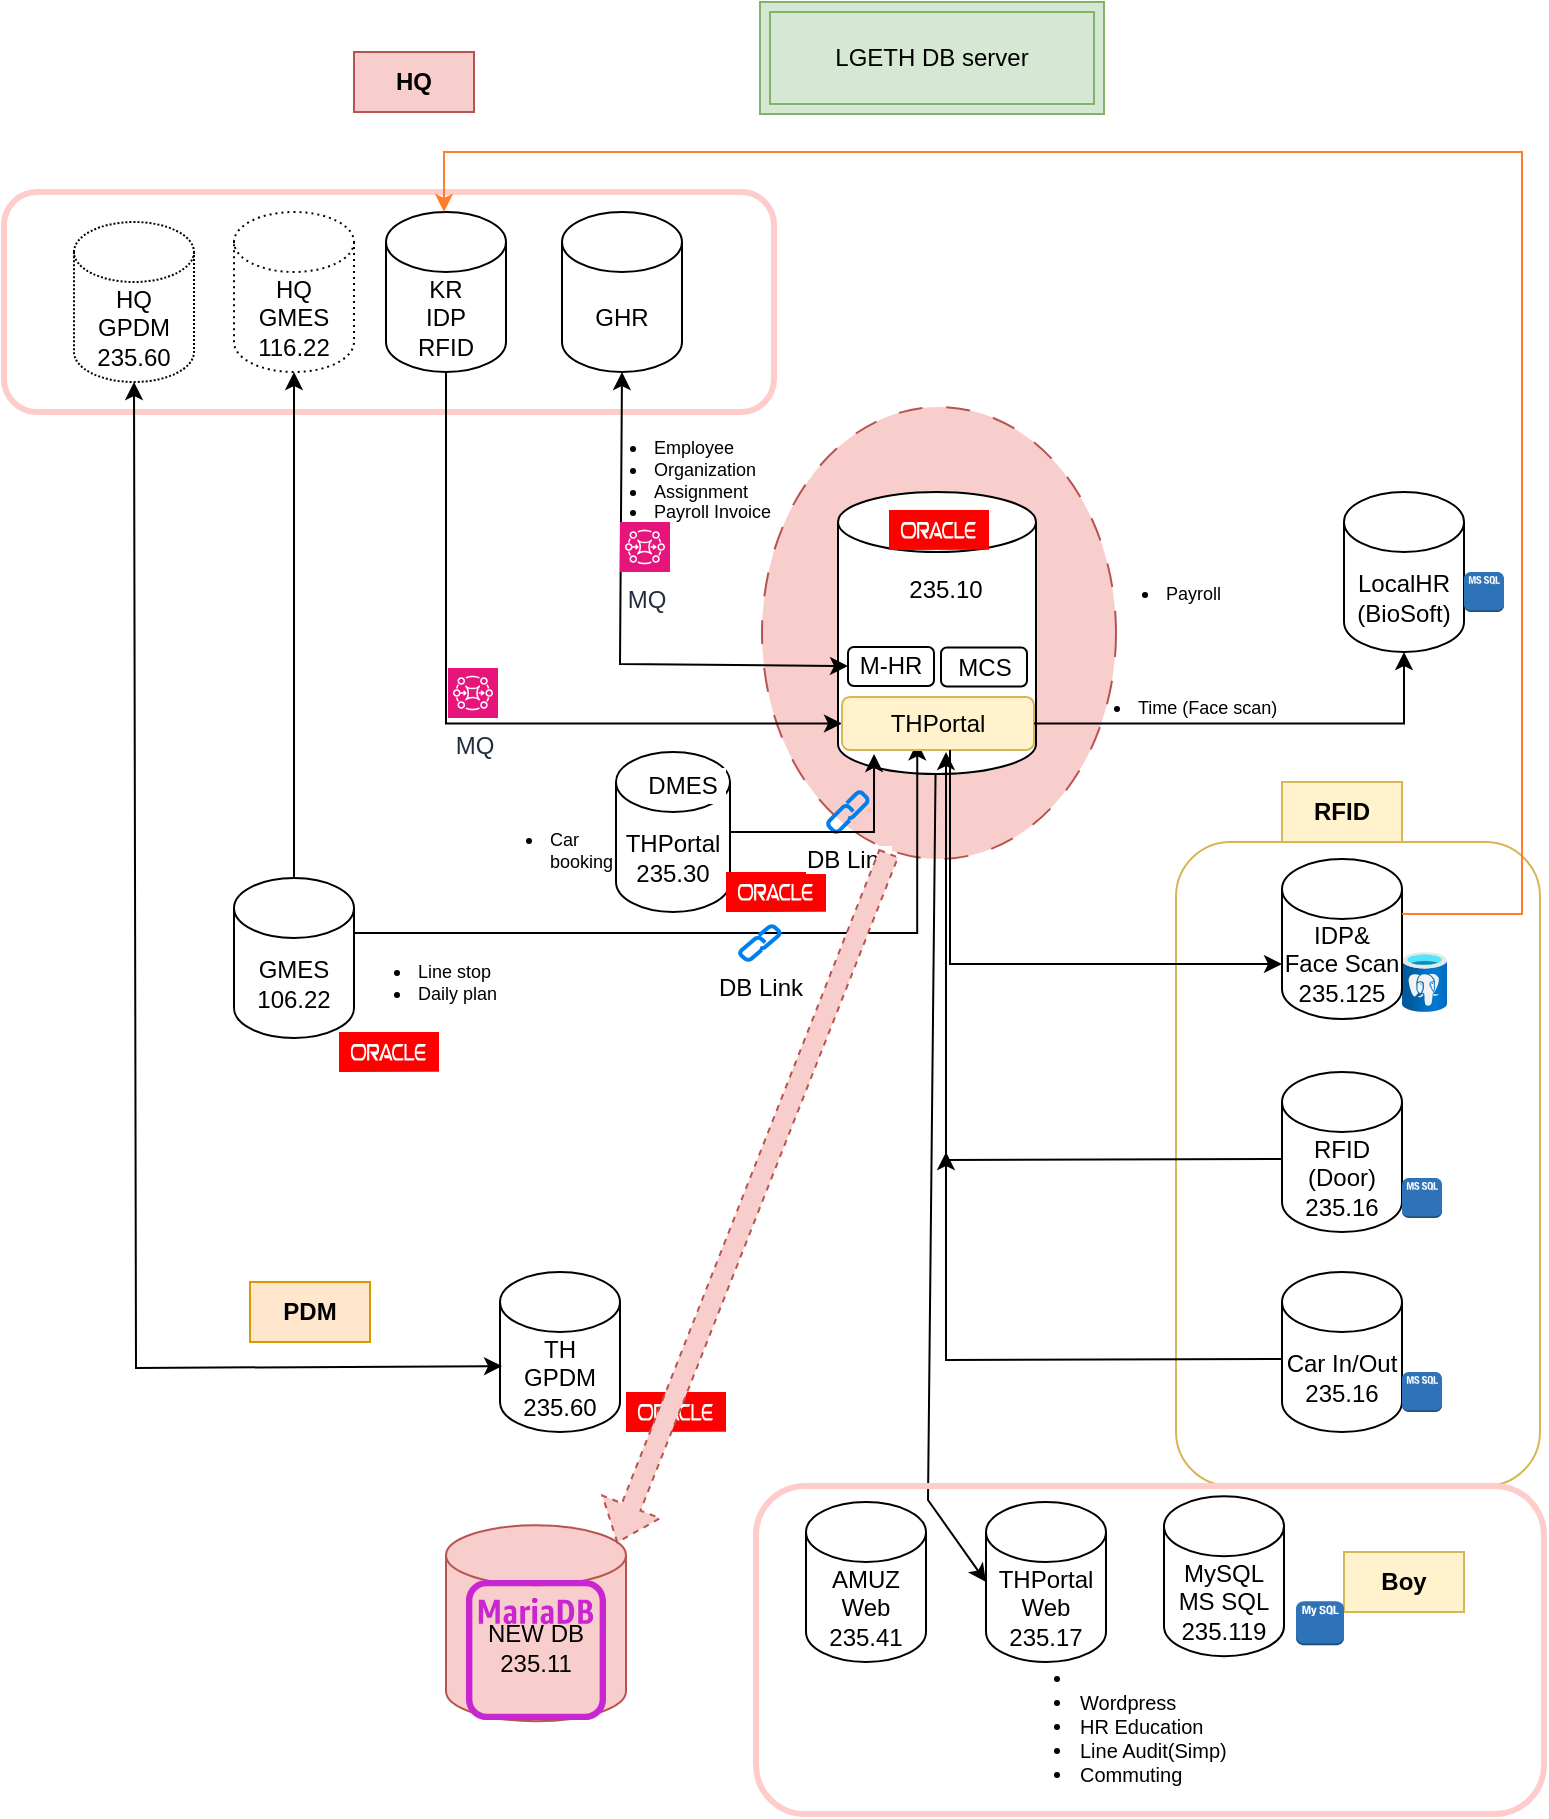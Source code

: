 <mxfile version="24.8.6" pages="2">
  <diagram name="Page-1" id="5AF6-LDdDt3WVMeP3-I-">
    <mxGraphModel dx="1188" dy="759" grid="1" gridSize="11" guides="1" tooltips="1" connect="1" arrows="1" fold="1" page="1" pageScale="1" pageWidth="850" pageHeight="1100" math="0" shadow="0">
      <root>
        <mxCell id="0" />
        <mxCell id="1" parent="0" />
        <mxCell id="Fd8v1-B2ItSO-URBfw7D-23" value="" style="ellipse;whiteSpace=wrap;html=1;dashed=1;dashPattern=12 12;fillColor=#f8cecc;strokeColor=#b85450;" vertex="1" parent="1">
          <mxGeometry x="401" y="212.5" width="177" height="226" as="geometry" />
        </mxCell>
        <mxCell id="Q6dyt-afnQoV5AG14skn-2" value="" style="shape=cylinder3;whiteSpace=wrap;html=1;boundedLbl=1;backgroundOutline=1;size=15;" parent="1" vertex="1">
          <mxGeometry x="439" y="255" width="99" height="141" as="geometry" />
        </mxCell>
        <mxCell id="Fd8v1-B2ItSO-URBfw7D-4" value="235.10" style="rounded=0;whiteSpace=wrap;html=1;strokeColor=none;" vertex="1" parent="1">
          <mxGeometry x="454" y="293" width="78" height="22" as="geometry" />
        </mxCell>
        <mxCell id="Q6dyt-afnQoV5AG14skn-96" value="" style="rounded=1;whiteSpace=wrap;html=1;fillColor=none;strokeColor=#d6b656;gradientColor=none;" parent="1" vertex="1">
          <mxGeometry x="608" y="430" width="182" height="322" as="geometry" />
        </mxCell>
        <mxCell id="Q6dyt-afnQoV5AG14skn-94" value="" style="rounded=1;whiteSpace=wrap;html=1;fillColor=none;strokeColor=#FFCCCC;strokeWidth=3;" parent="1" vertex="1">
          <mxGeometry x="22" y="105" width="385" height="110" as="geometry" />
        </mxCell>
        <mxCell id="Q6dyt-afnQoV5AG14skn-1" value="GHR" style="shape=cylinder3;whiteSpace=wrap;html=1;boundedLbl=1;backgroundOutline=1;size=15;" parent="1" vertex="1">
          <mxGeometry x="301" y="115" width="60" height="80" as="geometry" />
        </mxCell>
        <mxCell id="Q6dyt-afnQoV5AG14skn-11" value="" style="endArrow=classic;startArrow=classic;html=1;rounded=0;exitX=0.5;exitY=1;exitDx=0;exitDy=0;exitPerimeter=0;" parent="1" source="Q6dyt-afnQoV5AG14skn-1" target="Fd8v1-B2ItSO-URBfw7D-5" edge="1">
          <mxGeometry width="50" height="50" relative="1" as="geometry">
            <mxPoint x="242" y="355" as="sourcePoint" />
            <mxPoint x="292" y="305" as="targetPoint" />
            <Array as="points">
              <mxPoint x="330" y="341" />
            </Array>
          </mxGeometry>
        </mxCell>
        <mxCell id="Q6dyt-afnQoV5AG14skn-14" value="" style="dashed=0;outlineConnect=0;html=1;align=center;labelPosition=center;verticalLabelPosition=bottom;verticalAlign=top;shape=mxgraph.weblogos.oracle;fillColor=#FF0000;strokeColor=none" parent="1" vertex="1">
          <mxGeometry x="464.5" y="264" width="50" height="20" as="geometry" />
        </mxCell>
        <mxCell id="Q6dyt-afnQoV5AG14skn-28" value="LocalHR&lt;br&gt;(BioSoft)" style="shape=cylinder3;whiteSpace=wrap;html=1;boundedLbl=1;backgroundOutline=1;size=15;" parent="1" vertex="1">
          <mxGeometry x="692" y="255" width="60" height="80" as="geometry" />
        </mxCell>
        <mxCell id="Q6dyt-afnQoV5AG14skn-30" value="&lt;ul style=&quot;font-size: 9px;&quot;&gt;&lt;li style=&quot;font-size: 9px;&quot;&gt;Employee&lt;/li&gt;&lt;li style=&quot;font-size: 9px;&quot;&gt;Organization&lt;/li&gt;&lt;li style=&quot;font-size: 9px;&quot;&gt;Assignment&lt;/li&gt;&lt;li style=&quot;font-size: 9px;&quot;&gt;Payroll Invoice&lt;/li&gt;&lt;/ul&gt;" style="text;strokeColor=none;align=left;fillColor=none;html=1;verticalAlign=middle;whiteSpace=wrap;rounded=0;fontSize=9;" parent="1" vertex="1">
          <mxGeometry x="304.5" y="214" width="160" height="70" as="geometry" />
        </mxCell>
        <mxCell id="Q6dyt-afnQoV5AG14skn-32" value="&lt;ul style=&quot;font-size: 9px;&quot;&gt;&lt;li style=&quot;font-size: 9px;&quot;&gt;Payroll&lt;/li&gt;&lt;/ul&gt;" style="text;strokeColor=none;align=left;fillColor=none;html=1;verticalAlign=middle;whiteSpace=wrap;rounded=0;fontSize=9;" parent="1" vertex="1">
          <mxGeometry x="561" y="286" width="88" height="39" as="geometry" />
        </mxCell>
        <mxCell id="Q6dyt-afnQoV5AG14skn-35" value="MQ" style="sketch=0;points=[[0,0,0],[0.25,0,0],[0.5,0,0],[0.75,0,0],[1,0,0],[0,1,0],[0.25,1,0],[0.5,1,0],[0.75,1,0],[1,1,0],[0,0.25,0],[0,0.5,0],[0,0.75,0],[1,0.25,0],[1,0.5,0],[1,0.75,0]];outlineConnect=0;fontColor=#232F3E;fillColor=#E7157B;strokeColor=#ffffff;dashed=0;verticalLabelPosition=bottom;verticalAlign=top;align=center;html=1;fontSize=12;fontStyle=0;aspect=fixed;shape=mxgraph.aws4.resourceIcon;resIcon=mxgraph.aws4.mq;" parent="1" vertex="1">
          <mxGeometry x="330" y="270" width="25" height="25" as="geometry" />
        </mxCell>
        <mxCell id="Q6dyt-afnQoV5AG14skn-130" value="" style="edgeStyle=orthogonalEdgeStyle;rounded=0;orthogonalLoop=1;jettySize=auto;html=1;" parent="1" source="Q6dyt-afnQoV5AG14skn-44" target="Q6dyt-afnQoV5AG14skn-129" edge="1">
          <mxGeometry relative="1" as="geometry" />
        </mxCell>
        <mxCell id="Q6dyt-afnQoV5AG14skn-44" value="GMES&lt;br&gt;106.22" style="shape=cylinder3;whiteSpace=wrap;html=1;boundedLbl=1;backgroundOutline=1;size=15;" parent="1" vertex="1">
          <mxGeometry x="137" y="448" width="60" height="80" as="geometry" />
        </mxCell>
        <mxCell id="Q6dyt-afnQoV5AG14skn-45" value="" style="dashed=0;outlineConnect=0;html=1;align=center;labelPosition=center;verticalLabelPosition=bottom;verticalAlign=top;shape=mxgraph.weblogos.oracle;fillColor=#FF0000;strokeColor=none" parent="1" vertex="1">
          <mxGeometry x="189.5" y="525" width="50" height="20" as="geometry" />
        </mxCell>
        <mxCell id="Q6dyt-afnQoV5AG14skn-46" value="THPortal&lt;br&gt;235.30" style="shape=cylinder3;whiteSpace=wrap;html=1;boundedLbl=1;backgroundOutline=1;size=15;" parent="1" vertex="1">
          <mxGeometry x="328" y="385" width="57" height="80" as="geometry" />
        </mxCell>
        <mxCell id="Q6dyt-afnQoV5AG14skn-47" value="" style="dashed=0;outlineConnect=0;html=1;align=center;labelPosition=center;verticalLabelPosition=bottom;verticalAlign=top;shape=mxgraph.weblogos.oracle;fillColor=#FF0000;strokeColor=none" parent="1" vertex="1">
          <mxGeometry x="383" y="445" width="50" height="20" as="geometry" />
        </mxCell>
        <mxCell id="lLpENYsSZ-zx2UN3gXtN-9" value="" style="edgeStyle=orthogonalEdgeStyle;rounded=0;orthogonalLoop=1;jettySize=auto;html=1;entryX=0.392;entryY=0.855;entryDx=0;entryDy=0;entryPerimeter=0;exitX=1;exitY=0;exitDx=0;exitDy=27.5;exitPerimeter=0;" edge="1" parent="1" source="Q6dyt-afnQoV5AG14skn-44" target="Fd8v1-B2ItSO-URBfw7D-7">
          <mxGeometry relative="1" as="geometry">
            <mxPoint x="462" y="462" as="targetPoint" />
          </mxGeometry>
        </mxCell>
        <mxCell id="Q6dyt-afnQoV5AG14skn-51" value="&lt;ul style=&quot;font-size: 9px;&quot;&gt;&lt;li style=&quot;font-size: 9px;&quot;&gt;Line stop&lt;/li&gt;&lt;li style=&quot;font-size: 9px;&quot;&gt;Daily plan&lt;/li&gt;&lt;/ul&gt;" style="text;strokeColor=none;align=left;fillColor=none;html=1;verticalAlign=middle;whiteSpace=wrap;rounded=0;fontSize=9;" parent="1" vertex="1">
          <mxGeometry x="187" y="481.5" width="90" height="37" as="geometry" />
        </mxCell>
        <mxCell id="Q6dyt-afnQoV5AG14skn-52" value="DB Link" style="html=1;verticalLabelPosition=bottom;align=center;labelBackgroundColor=#ffffff;verticalAlign=top;strokeWidth=2;strokeColor=#0080F0;shadow=0;dashed=0;shape=mxgraph.ios7.icons.link;" parent="1" vertex="1">
          <mxGeometry x="390" y="472" width="20" height="17" as="geometry" />
        </mxCell>
        <mxCell id="Q6dyt-afnQoV5AG14skn-58" value="RFID&lt;br&gt;(Door)&lt;br&gt;235.16" style="shape=cylinder3;whiteSpace=wrap;html=1;boundedLbl=1;backgroundOutline=1;size=15;" parent="1" vertex="1">
          <mxGeometry x="661" y="545" width="60" height="80" as="geometry" />
        </mxCell>
        <mxCell id="Fd8v1-B2ItSO-URBfw7D-8" style="edgeStyle=orthogonalEdgeStyle;rounded=0;orthogonalLoop=1;jettySize=auto;html=1;exitX=0.5;exitY=1;exitDx=0;exitDy=0;exitPerimeter=0;entryX=0;entryY=0.5;entryDx=0;entryDy=0;" edge="1" parent="1" source="Q6dyt-afnQoV5AG14skn-57" target="Fd8v1-B2ItSO-URBfw7D-7">
          <mxGeometry relative="1" as="geometry" />
        </mxCell>
        <mxCell id="Q6dyt-afnQoV5AG14skn-57" value="KR&lt;div&gt;IDP&lt;br&gt;RFID&lt;/div&gt;" style="shape=cylinder3;whiteSpace=wrap;html=1;boundedLbl=1;backgroundOutline=1;size=15;" parent="1" vertex="1">
          <mxGeometry x="213" y="115" width="60" height="80" as="geometry" />
        </mxCell>
        <mxCell id="Q6dyt-afnQoV5AG14skn-61" value="Car In/Out&lt;br&gt;235.16" style="shape=cylinder3;whiteSpace=wrap;html=1;boundedLbl=1;backgroundOutline=1;size=15;" parent="1" vertex="1">
          <mxGeometry x="661" y="645" width="60" height="80" as="geometry" />
        </mxCell>
        <mxCell id="Q6dyt-afnQoV5AG14skn-82" value="" style="outlineConnect=0;dashed=0;verticalLabelPosition=bottom;verticalAlign=top;align=center;html=1;shape=mxgraph.aws3.ms_sql_instance_2;fillColor=#2E73B8;gradientColor=none;" parent="1" vertex="1">
          <mxGeometry x="752" y="295" width="20" height="20" as="geometry" />
        </mxCell>
        <mxCell id="Q6dyt-afnQoV5AG14skn-83" value="" style="outlineConnect=0;dashed=0;verticalLabelPosition=bottom;verticalAlign=top;align=center;html=1;shape=mxgraph.aws3.ms_sql_instance_2;fillColor=#2E73B8;gradientColor=none;" parent="1" vertex="1">
          <mxGeometry x="721" y="598" width="20" height="20" as="geometry" />
        </mxCell>
        <mxCell id="Q6dyt-afnQoV5AG14skn-84" value="" style="outlineConnect=0;dashed=0;verticalLabelPosition=bottom;verticalAlign=top;align=center;html=1;shape=mxgraph.aws3.ms_sql_instance_2;fillColor=#2E73B8;gradientColor=none;" parent="1" vertex="1">
          <mxGeometry x="721" y="695" width="20" height="20" as="geometry" />
        </mxCell>
        <mxCell id="Q6dyt-afnQoV5AG14skn-88" value="" style="endArrow=classic;html=1;rounded=0;exitX=0;exitY=0;exitDx=0;exitDy=52.5;exitPerimeter=0;" parent="1" edge="1">
          <mxGeometry width="50" height="50" relative="1" as="geometry">
            <mxPoint x="661" y="588.5" as="sourcePoint" />
            <mxPoint x="493" y="385" as="targetPoint" />
            <Array as="points">
              <mxPoint x="493" y="589" />
            </Array>
          </mxGeometry>
        </mxCell>
        <mxCell id="Q6dyt-afnQoV5AG14skn-89" value="" style="endArrow=classic;html=1;rounded=0;exitX=0;exitY=0;exitDx=0;exitDy=52.5;exitPerimeter=0;" parent="1" edge="1">
          <mxGeometry width="50" height="50" relative="1" as="geometry">
            <mxPoint x="661" y="688.5" as="sourcePoint" />
            <mxPoint x="493" y="585" as="targetPoint" />
            <Array as="points">
              <mxPoint x="493" y="689" />
            </Array>
          </mxGeometry>
        </mxCell>
        <mxCell id="Q6dyt-afnQoV5AG14skn-91" value="MQ" style="sketch=0;points=[[0,0,0],[0.25,0,0],[0.5,0,0],[0.75,0,0],[1,0,0],[0,1,0],[0.25,1,0],[0.5,1,0],[0.75,1,0],[1,1,0],[0,0.25,0],[0,0.5,0],[0,0.75,0],[1,0.25,0],[1,0.5,0],[1,0.75,0]];outlineConnect=0;fontColor=#232F3E;fillColor=#E7157B;strokeColor=#ffffff;dashed=0;verticalLabelPosition=bottom;verticalAlign=top;align=center;html=1;fontSize=12;fontStyle=0;aspect=fixed;shape=mxgraph.aws4.resourceIcon;resIcon=mxgraph.aws4.mq;" parent="1" vertex="1">
          <mxGeometry x="244" y="343" width="25" height="25" as="geometry" />
        </mxCell>
        <mxCell id="Q6dyt-afnQoV5AG14skn-95" value="LGETH DB server" style="shape=ext;margin=3;double=1;whiteSpace=wrap;html=1;align=center;fillColor=#d5e8d4;strokeColor=#82b366;" parent="1" vertex="1">
          <mxGeometry x="400" y="10" width="172" height="56" as="geometry" />
        </mxCell>
        <mxCell id="Q6dyt-afnQoV5AG14skn-99" value="RFID" style="text;html=1;strokeColor=#d6b656;fillColor=#fff2cc;align=center;verticalAlign=middle;whiteSpace=wrap;rounded=0;fontStyle=1" parent="1" vertex="1">
          <mxGeometry x="661" y="400" width="60" height="30" as="geometry" />
        </mxCell>
        <mxCell id="Q6dyt-afnQoV5AG14skn-100" value="TH&lt;br&gt;GPDM&lt;br&gt;235.60" style="shape=cylinder3;whiteSpace=wrap;html=1;boundedLbl=1;backgroundOutline=1;size=15;" parent="1" vertex="1">
          <mxGeometry x="270" y="645" width="60" height="80" as="geometry" />
        </mxCell>
        <mxCell id="Q6dyt-afnQoV5AG14skn-101" value="" style="dashed=0;outlineConnect=0;html=1;align=center;labelPosition=center;verticalLabelPosition=bottom;verticalAlign=top;shape=mxgraph.weblogos.oracle;fillColor=#FF0000;strokeColor=none" parent="1" vertex="1">
          <mxGeometry x="333" y="705" width="50" height="20" as="geometry" />
        </mxCell>
        <mxCell id="Q6dyt-afnQoV5AG14skn-102" value="THPortal&lt;br&gt;Web&lt;br&gt;235.17" style="shape=cylinder3;whiteSpace=wrap;html=1;boundedLbl=1;backgroundOutline=1;size=15;" parent="1" vertex="1">
          <mxGeometry x="513" y="760" width="60" height="80" as="geometry" />
        </mxCell>
        <mxCell id="Q6dyt-afnQoV5AG14skn-107" value="" style="image;aspect=fixed;html=1;points=[];align=center;fontSize=12;image=img/lib/azure2/databases/Azure_Database_PostgreSQL_Server.svg;" parent="1" vertex="1">
          <mxGeometry x="721" y="485" width="22.5" height="30" as="geometry" />
        </mxCell>
        <mxCell id="Q6dyt-afnQoV5AG14skn-108" value="" style="endArrow=classic;html=1;rounded=0;entryX=0;entryY=0.5;entryDx=0;entryDy=0;entryPerimeter=0;" parent="1" source="Q6dyt-afnQoV5AG14skn-2" target="Q6dyt-afnQoV5AG14skn-102" edge="1">
          <mxGeometry width="50" height="50" relative="1" as="geometry">
            <mxPoint x="471.7" y="513.65" as="sourcePoint" />
            <mxPoint x="502" y="725" as="targetPoint" />
            <Array as="points">
              <mxPoint x="484" y="759" />
            </Array>
          </mxGeometry>
        </mxCell>
        <mxCell id="Q6dyt-afnQoV5AG14skn-109" value="HQ" style="text;html=1;strokeColor=#b85450;fillColor=#f8cecc;align=center;verticalAlign=middle;whiteSpace=wrap;rounded=0;fontStyle=1" parent="1" vertex="1">
          <mxGeometry x="197" y="35" width="60" height="30" as="geometry" />
        </mxCell>
        <mxCell id="Q6dyt-afnQoV5AG14skn-114" value="DB Link" style="html=1;verticalLabelPosition=bottom;align=center;labelBackgroundColor=#ffffff;verticalAlign=top;strokeWidth=2;strokeColor=#0080F0;shadow=0;dashed=0;shape=mxgraph.ios7.icons.link;" parent="1" vertex="1">
          <mxGeometry x="434" y="405" width="20" height="20" as="geometry" />
        </mxCell>
        <mxCell id="Q6dyt-afnQoV5AG14skn-115" value="HQ&lt;br&gt;GPDM&lt;br&gt;235.60" style="shape=cylinder3;whiteSpace=wrap;html=1;boundedLbl=1;backgroundOutline=1;size=15;dashed=1;dashPattern=1 1;" parent="1" vertex="1">
          <mxGeometry x="57" y="120" width="60" height="80" as="geometry" />
        </mxCell>
        <mxCell id="Q6dyt-afnQoV5AG14skn-117" value="" style="endArrow=classic;startArrow=classic;html=1;rounded=0;exitX=0.5;exitY=1;exitDx=0;exitDy=0;exitPerimeter=0;entryX=0.017;entryY=0.588;entryDx=0;entryDy=0;entryPerimeter=0;" parent="1" edge="1" target="Q6dyt-afnQoV5AG14skn-100" source="Q6dyt-afnQoV5AG14skn-115">
          <mxGeometry width="50" height="50" relative="1" as="geometry">
            <mxPoint x="117" y="741.5" as="sourcePoint" />
            <mxPoint x="197" y="742" as="targetPoint" />
            <Array as="points">
              <mxPoint x="88" y="693" />
            </Array>
          </mxGeometry>
        </mxCell>
        <mxCell id="Q6dyt-afnQoV5AG14skn-118" value="" style="rounded=1;whiteSpace=wrap;html=1;fillColor=none;strokeColor=#FFCCCC;strokeWidth=3;" parent="1" vertex="1">
          <mxGeometry x="398" y="752" width="394" height="164" as="geometry" />
        </mxCell>
        <mxCell id="Q6dyt-afnQoV5AG14skn-119" value="PDM" style="text;html=1;strokeColor=#d79b00;fillColor=#ffe6cc;align=center;verticalAlign=middle;whiteSpace=wrap;rounded=0;fontStyle=1" parent="1" vertex="1">
          <mxGeometry x="145" y="650" width="60" height="30" as="geometry" />
        </mxCell>
        <mxCell id="Q6dyt-afnQoV5AG14skn-121" value="&lt;ul style=&quot;font-size: 10px;&quot;&gt;&lt;li style=&quot;&quot;&gt;&lt;/li&gt;&lt;li style=&quot;&quot;&gt;Wordpress&lt;/li&gt;&lt;li style=&quot;&quot;&gt;HR Education&lt;/li&gt;&lt;li style=&quot;&quot;&gt;Line Audit(Simp)&lt;/li&gt;&lt;li style=&quot;&quot;&gt;Commuting&lt;/li&gt;&lt;/ul&gt;" style="text;strokeColor=none;align=left;fillColor=none;html=1;verticalAlign=middle;whiteSpace=wrap;rounded=0;fontSize=9;" parent="1" vertex="1">
          <mxGeometry x="518" y="847" width="120" height="50" as="geometry" />
        </mxCell>
        <mxCell id="Q6dyt-afnQoV5AG14skn-126" value="" style="shape=image;html=1;verticalAlign=top;verticalLabelPosition=bottom;labelBackgroundColor=#ffffff;imageAspect=0;aspect=fixed;image=https://cdn3.iconfinder.com/data/icons/drifting/Me.png;rotation=15;" parent="1" vertex="1">
          <mxGeometry x="570.04" y="804.12" width="33" height="33" as="geometry" />
        </mxCell>
        <mxCell id="Q6dyt-afnQoV5AG14skn-129" value="HQ&lt;br&gt;GMES&lt;br&gt;116.22" style="shape=cylinder3;whiteSpace=wrap;html=1;boundedLbl=1;backgroundOutline=1;size=15;dashed=1;dashPattern=1 2;" parent="1" vertex="1">
          <mxGeometry x="137" y="115" width="60" height="80" as="geometry" />
        </mxCell>
        <mxCell id="Q6dyt-afnQoV5AG14skn-132" value="MySQL&lt;br&gt;MS SQL&lt;br&gt;235.119" style="shape=cylinder3;whiteSpace=wrap;html=1;boundedLbl=1;backgroundOutline=1;size=15;" parent="1" vertex="1">
          <mxGeometry x="602" y="757.12" width="60" height="80" as="geometry" />
        </mxCell>
        <mxCell id="Q6dyt-afnQoV5AG14skn-135" value="Boy" style="text;html=1;strokeColor=#d6b656;fillColor=#fff2cc;align=center;verticalAlign=middle;whiteSpace=wrap;rounded=0;fontStyle=1" parent="1" vertex="1">
          <mxGeometry x="692" y="785" width="60" height="30" as="geometry" />
        </mxCell>
        <mxCell id="Q6dyt-afnQoV5AG14skn-59" value="&lt;div&gt;IDP&amp;amp;&lt;/div&gt;Face Scan&lt;br&gt;235.125" style="shape=cylinder3;whiteSpace=wrap;html=1;boundedLbl=1;backgroundOutline=1;size=15;" parent="1" vertex="1">
          <mxGeometry x="661" y="438.5" width="60" height="80" as="geometry" />
        </mxCell>
        <mxCell id="lLpENYsSZ-zx2UN3gXtN-8" value="AMUZ&lt;div&gt;Web&lt;br&gt;235.41&lt;/div&gt;" style="shape=cylinder3;whiteSpace=wrap;html=1;boundedLbl=1;backgroundOutline=1;size=15;" vertex="1" parent="1">
          <mxGeometry x="423" y="760" width="60" height="80" as="geometry" />
        </mxCell>
        <mxCell id="lLpENYsSZ-zx2UN3gXtN-13" style="edgeStyle=orthogonalEdgeStyle;rounded=0;orthogonalLoop=1;jettySize=auto;html=1;exitX=1;exitY=0;exitDx=0;exitDy=27.5;exitPerimeter=0;strokeColor=#FF7E29;" edge="1" parent="1" source="Q6dyt-afnQoV5AG14skn-59" target="Q6dyt-afnQoV5AG14skn-57">
          <mxGeometry relative="1" as="geometry">
            <Array as="points">
              <mxPoint x="781" y="466" />
              <mxPoint x="781" y="85" />
              <mxPoint x="242" y="85" />
            </Array>
          </mxGeometry>
        </mxCell>
        <mxCell id="Fd8v1-B2ItSO-URBfw7D-2" value="" style="outlineConnect=0;dashed=0;verticalLabelPosition=bottom;verticalAlign=top;align=center;html=1;shape=mxgraph.aws3.mysql_db_instance_2;fillColor=#2E73B8;gradientColor=none;" vertex="1" parent="1">
          <mxGeometry x="668" y="809.62" width="24" height="22" as="geometry" />
        </mxCell>
        <mxCell id="Fd8v1-B2ItSO-URBfw7D-5" value="M-HR" style="rounded=1;whiteSpace=wrap;html=1;" vertex="1" parent="1">
          <mxGeometry x="444" y="332.5" width="43" height="19.5" as="geometry" />
        </mxCell>
        <mxCell id="Fd8v1-B2ItSO-URBfw7D-6" value="MCS" style="rounded=1;whiteSpace=wrap;html=1;" vertex="1" parent="1">
          <mxGeometry x="490.5" y="332.75" width="43" height="19.5" as="geometry" />
        </mxCell>
        <mxCell id="Fd8v1-B2ItSO-URBfw7D-7" value="THPortal" style="rounded=1;whiteSpace=wrap;html=1;fillColor=#fff2cc;strokeColor=#d6b656;" vertex="1" parent="1">
          <mxGeometry x="441" y="357.5" width="96" height="26.5" as="geometry" />
        </mxCell>
        <mxCell id="Fd8v1-B2ItSO-URBfw7D-11" style="edgeStyle=orthogonalEdgeStyle;rounded=0;orthogonalLoop=1;jettySize=auto;html=1;entryX=0;entryY=0;entryDx=0;entryDy=52.5;entryPerimeter=0;" edge="1" parent="1" source="Fd8v1-B2ItSO-URBfw7D-7" target="Q6dyt-afnQoV5AG14skn-59">
          <mxGeometry relative="1" as="geometry">
            <Array as="points">
              <mxPoint x="495" y="491" />
            </Array>
          </mxGeometry>
        </mxCell>
        <mxCell id="Fd8v1-B2ItSO-URBfw7D-13" value="DMES" style="rounded=0;whiteSpace=wrap;html=1;strokeColor=none;" vertex="1" parent="1">
          <mxGeometry x="340" y="393" width="43" height="18" as="geometry" />
        </mxCell>
        <mxCell id="Fd8v1-B2ItSO-URBfw7D-14" style="edgeStyle=orthogonalEdgeStyle;rounded=0;orthogonalLoop=1;jettySize=auto;html=1;entryX=0.167;entryY=1.075;entryDx=0;entryDy=0;entryPerimeter=0;" edge="1" parent="1" source="Q6dyt-afnQoV5AG14skn-46" target="Fd8v1-B2ItSO-URBfw7D-7">
          <mxGeometry relative="1" as="geometry" />
        </mxCell>
        <mxCell id="Q6dyt-afnQoV5AG14skn-122" value="&lt;ul style=&quot;font-size: 9px;&quot;&gt;&lt;li style=&quot;font-size: 9px;&quot;&gt;Car booking&lt;/li&gt;&lt;/ul&gt;" style="text;strokeColor=none;align=left;fillColor=none;html=1;verticalAlign=middle;whiteSpace=wrap;rounded=0;fontSize=9;" parent="1" vertex="1">
          <mxGeometry x="253" y="415.5" width="82" height="37" as="geometry" />
        </mxCell>
        <mxCell id="Fd8v1-B2ItSO-URBfw7D-15" value="&lt;div&gt;NEW DB&lt;/div&gt;&lt;div&gt;235.11&lt;/div&gt;" style="shape=cylinder3;whiteSpace=wrap;html=1;boundedLbl=1;backgroundOutline=1;size=15;fillColor=#f8cecc;strokeColor=#b85450;" vertex="1" parent="1">
          <mxGeometry x="243" y="771.62" width="90" height="98" as="geometry" />
        </mxCell>
        <mxCell id="Fd8v1-B2ItSO-URBfw7D-17" style="edgeStyle=orthogonalEdgeStyle;rounded=0;orthogonalLoop=1;jettySize=auto;html=1;exitX=1;exitY=0.5;exitDx=0;exitDy=0;entryX=0.5;entryY=1;entryDx=0;entryDy=0;entryPerimeter=0;" edge="1" parent="1" source="Fd8v1-B2ItSO-URBfw7D-7" target="Q6dyt-afnQoV5AG14skn-28">
          <mxGeometry relative="1" as="geometry" />
        </mxCell>
        <mxCell id="Fd8v1-B2ItSO-URBfw7D-18" value="&lt;ul style=&quot;font-size: 9px;&quot;&gt;&lt;li style=&quot;font-size: 9px;&quot;&gt;Time (Face scan)&lt;/li&gt;&lt;/ul&gt;" style="text;strokeColor=none;align=left;fillColor=none;html=1;verticalAlign=middle;whiteSpace=wrap;rounded=0;fontSize=9;" vertex="1" parent="1">
          <mxGeometry x="547" y="343" width="121" height="39" as="geometry" />
        </mxCell>
        <mxCell id="Fd8v1-B2ItSO-URBfw7D-24" value="" style="shape=flexArrow;endArrow=classic;html=1;rounded=0;entryX=0.785;entryY=0.011;entryDx=0;entryDy=0;entryPerimeter=0;dashed=1;fillColor=#f8cecc;strokeColor=#b85450;" edge="1" parent="1">
          <mxGeometry width="50" height="50" relative="1" as="geometry">
            <mxPoint x="464.496" y="435.406" as="sourcePoint" />
            <mxPoint x="328.45" y="780.598" as="targetPoint" />
          </mxGeometry>
        </mxCell>
        <mxCell id="Fd8v1-B2ItSO-URBfw7D-26" value="" style="sketch=0;outlineConnect=0;fontColor=#232F3E;gradientColor=none;fillColor=#C925D1;strokeColor=none;dashed=0;verticalLabelPosition=bottom;verticalAlign=top;align=center;html=1;fontSize=12;fontStyle=0;aspect=fixed;pointerEvents=1;shape=mxgraph.aws4.rds_mariadb_instance_alt;" vertex="1" parent="1">
          <mxGeometry x="253" y="799" width="70" height="70" as="geometry" />
        </mxCell>
      </root>
    </mxGraphModel>
  </diagram>
  <diagram id="XA4Lyr0rWig8p5PZq_95" name="Page-2">
    <mxGraphModel dx="1443" dy="913" grid="1" gridSize="11" guides="1" tooltips="1" connect="1" arrows="1" fold="1" page="1" pageScale="1" pageWidth="850" pageHeight="1100" math="0" shadow="0">
      <root>
        <mxCell id="0" />
        <mxCell id="1" parent="0" />
      </root>
    </mxGraphModel>
  </diagram>
</mxfile>
